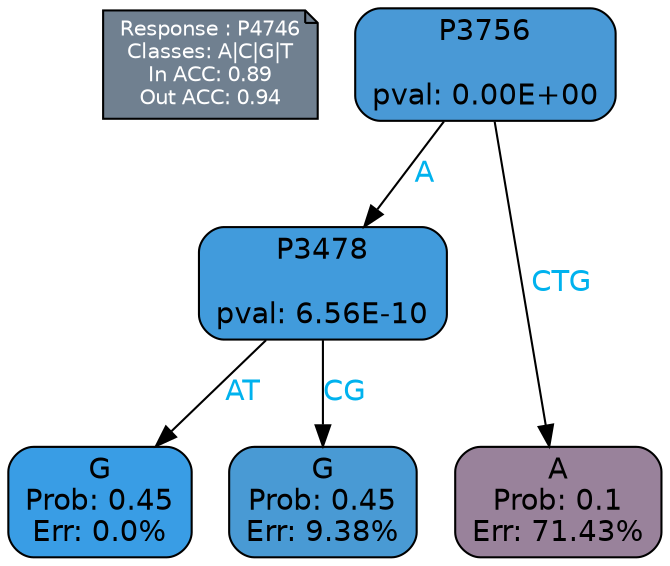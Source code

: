 digraph Tree {
node [shape=box, style="filled, rounded", color="black", fontname=helvetica] ;
graph [ranksep=equally, splines=polylines, bgcolor=transparent, dpi=600] ;
edge [fontname=helvetica] ;
LEGEND [label="Response : P4746
Classes: A|C|G|T
In ACC: 0.89
Out ACC: 0.94
",shape=note,align=left,style=filled,fillcolor="slategray",fontcolor="white",fontsize=10];1 [label="P3756

pval: 0.00E+00", fillcolor="#4999d6"] ;
2 [label="P3478

pval: 6.56E-10", fillcolor="#419bdc"] ;
3 [label="G
Prob: 0.45
Err: 0.0%", fillcolor="#399de5"] ;
4 [label="G
Prob: 0.45
Err: 9.38%", fillcolor="#499ad4"] ;
5 [label="A
Prob: 0.1
Err: 71.43%", fillcolor="#99829b"] ;
1 -> 2 [label="A",fontcolor=deepskyblue2] ;
1 -> 5 [label="CTG",fontcolor=deepskyblue2] ;
2 -> 3 [label="AT",fontcolor=deepskyblue2] ;
2 -> 4 [label="CG",fontcolor=deepskyblue2] ;
{rank = same; 3;4;5;}{rank = same; LEGEND;1;}}
